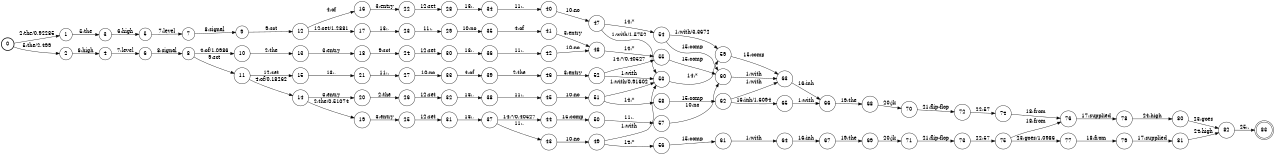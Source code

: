 digraph FST {
rankdir = LR;
size = "8.5,11";
label = "";
center = 1;
orientation = Portrait;
ranksep = "0.4";
nodesep = "0.25";
0 [label = "0", shape = circle, style = bold, fontsize = 14]
	0 -> 1 [label = "2:the/0.92285", fontsize = 14];
	0 -> 2 [label = "5:the/2.499", fontsize = 14];
1 [label = "1", shape = circle, style = solid, fontsize = 14]
	1 -> 3 [label = "5:the", fontsize = 14];
2 [label = "2", shape = circle, style = solid, fontsize = 14]
	2 -> 4 [label = "6:high", fontsize = 14];
3 [label = "3", shape = circle, style = solid, fontsize = 14]
	3 -> 5 [label = "6:high", fontsize = 14];
4 [label = "4", shape = circle, style = solid, fontsize = 14]
	4 -> 6 [label = "7:level", fontsize = 14];
5 [label = "5", shape = circle, style = solid, fontsize = 14]
	5 -> 7 [label = "7:level", fontsize = 14];
6 [label = "6", shape = circle, style = solid, fontsize = 14]
	6 -> 8 [label = "8:signal", fontsize = 14];
7 [label = "7", shape = circle, style = solid, fontsize = 14]
	7 -> 9 [label = "8:signal", fontsize = 14];
8 [label = "8", shape = circle, style = solid, fontsize = 14]
	8 -> 10 [label = "4:of/1.0986", fontsize = 14];
	8 -> 11 [label = "9:sct", fontsize = 14];
9 [label = "9", shape = circle, style = solid, fontsize = 14]
	9 -> 12 [label = "9:sct", fontsize = 14];
10 [label = "10", shape = circle, style = solid, fontsize = 14]
	10 -> 13 [label = "2:the", fontsize = 14];
11 [label = "11", shape = circle, style = solid, fontsize = 14]
	11 -> 14 [label = "4:of/0.18262", fontsize = 14];
	11 -> 15 [label = "12:set", fontsize = 14];
12 [label = "12", shape = circle, style = solid, fontsize = 14]
	12 -> 16 [label = "4:of", fontsize = 14];
	12 -> 17 [label = "12:set/1.2881", fontsize = 14];
13 [label = "13", shape = circle, style = solid, fontsize = 14]
	13 -> 18 [label = "3:entry", fontsize = 14];
14 [label = "14", shape = circle, style = solid, fontsize = 14]
	14 -> 20 [label = "3:entry", fontsize = 14];
	14 -> 19 [label = "2:the/0.51074", fontsize = 14];
15 [label = "15", shape = circle, style = solid, fontsize = 14]
	15 -> 21 [label = "13:,", fontsize = 14];
16 [label = "16", shape = circle, style = solid, fontsize = 14]
	16 -> 22 [label = "3:entry", fontsize = 14];
17 [label = "17", shape = circle, style = solid, fontsize = 14]
	17 -> 23 [label = "13:,", fontsize = 14];
18 [label = "18", shape = circle, style = solid, fontsize = 14]
	18 -> 24 [label = "9:sct", fontsize = 14];
19 [label = "19", shape = circle, style = solid, fontsize = 14]
	19 -> 25 [label = "3:entry", fontsize = 14];
20 [label = "20", shape = circle, style = solid, fontsize = 14]
	20 -> 26 [label = "2:the", fontsize = 14];
21 [label = "21", shape = circle, style = solid, fontsize = 14]
	21 -> 27 [label = "11:.", fontsize = 14];
22 [label = "22", shape = circle, style = solid, fontsize = 14]
	22 -> 28 [label = "12:set", fontsize = 14];
23 [label = "23", shape = circle, style = solid, fontsize = 14]
	23 -> 29 [label = "11:.", fontsize = 14];
24 [label = "24", shape = circle, style = solid, fontsize = 14]
	24 -> 30 [label = "12:set", fontsize = 14];
25 [label = "25", shape = circle, style = solid, fontsize = 14]
	25 -> 31 [label = "12:set", fontsize = 14];
26 [label = "26", shape = circle, style = solid, fontsize = 14]
	26 -> 32 [label = "12:set", fontsize = 14];
27 [label = "27", shape = circle, style = solid, fontsize = 14]
	27 -> 33 [label = "10:no", fontsize = 14];
28 [label = "28", shape = circle, style = solid, fontsize = 14]
	28 -> 34 [label = "13:,", fontsize = 14];
29 [label = "29", shape = circle, style = solid, fontsize = 14]
	29 -> 35 [label = "10:no", fontsize = 14];
30 [label = "30", shape = circle, style = solid, fontsize = 14]
	30 -> 36 [label = "13:,", fontsize = 14];
31 [label = "31", shape = circle, style = solid, fontsize = 14]
	31 -> 37 [label = "13:,", fontsize = 14];
32 [label = "32", shape = circle, style = solid, fontsize = 14]
	32 -> 38 [label = "13:,", fontsize = 14];
33 [label = "33", shape = circle, style = solid, fontsize = 14]
	33 -> 39 [label = "4:of", fontsize = 14];
34 [label = "34", shape = circle, style = solid, fontsize = 14]
	34 -> 40 [label = "11:.", fontsize = 14];
35 [label = "35", shape = circle, style = solid, fontsize = 14]
	35 -> 41 [label = "4:of", fontsize = 14];
36 [label = "36", shape = circle, style = solid, fontsize = 14]
	36 -> 42 [label = "11:.", fontsize = 14];
37 [label = "37", shape = circle, style = solid, fontsize = 14]
	37 -> 43 [label = "11:.", fontsize = 14];
	37 -> 44 [label = "14:*/0.40527", fontsize = 14];
38 [label = "38", shape = circle, style = solid, fontsize = 14]
	38 -> 45 [label = "11:.", fontsize = 14];
39 [label = "39", shape = circle, style = solid, fontsize = 14]
	39 -> 46 [label = "2:the", fontsize = 14];
40 [label = "40", shape = circle, style = solid, fontsize = 14]
	40 -> 47 [label = "10:no", fontsize = 14];
41 [label = "41", shape = circle, style = solid, fontsize = 14]
	41 -> 48 [label = "3:entry", fontsize = 14];
42 [label = "42", shape = circle, style = solid, fontsize = 14]
	42 -> 48 [label = "10:no", fontsize = 14];
43 [label = "43", shape = circle, style = solid, fontsize = 14]
	43 -> 49 [label = "10:no", fontsize = 14];
44 [label = "44", shape = circle, style = solid, fontsize = 14]
	44 -> 50 [label = "15:comp", fontsize = 14];
45 [label = "45", shape = circle, style = solid, fontsize = 14]
	45 -> 51 [label = "10:no", fontsize = 14];
46 [label = "46", shape = circle, style = solid, fontsize = 14]
	46 -> 52 [label = "3:entry", fontsize = 14];
47 [label = "47", shape = circle, style = solid, fontsize = 14]
	47 -> 53 [label = "1:with/1.5752", fontsize = 14];
	47 -> 54 [label = "14:*", fontsize = 14];
48 [label = "48", shape = circle, style = solid, fontsize = 14]
	48 -> 55 [label = "14:*", fontsize = 14];
49 [label = "49", shape = circle, style = solid, fontsize = 14]
	49 -> 53 [label = "1:with", fontsize = 14];
	49 -> 56 [label = "14:*", fontsize = 14];
50 [label = "50", shape = circle, style = solid, fontsize = 14]
	50 -> 57 [label = "11:.", fontsize = 14];
51 [label = "51", shape = circle, style = solid, fontsize = 14]
	51 -> 53 [label = "1:with/0.91602", fontsize = 14];
	51 -> 58 [label = "14:*", fontsize = 14];
52 [label = "52", shape = circle, style = solid, fontsize = 14]
	52 -> 53 [label = "1:with", fontsize = 14];
	52 -> 55 [label = "14:*/0.40527", fontsize = 14];
53 [label = "53", shape = circle, style = solid, fontsize = 14]
	53 -> 59 [label = "14:*", fontsize = 14];
54 [label = "54", shape = circle, style = solid, fontsize = 14]
	54 -> 59 [label = "1:with/3.3672", fontsize = 14];
	54 -> 60 [label = "15:comp", fontsize = 14];
55 [label = "55", shape = circle, style = solid, fontsize = 14]
	55 -> 60 [label = "15:comp", fontsize = 14];
56 [label = "56", shape = circle, style = solid, fontsize = 14]
	56 -> 61 [label = "15:comp", fontsize = 14];
57 [label = "57", shape = circle, style = solid, fontsize = 14]
	57 -> 60 [label = "10:no", fontsize = 14];
58 [label = "58", shape = circle, style = solid, fontsize = 14]
	58 -> 62 [label = "15:comp", fontsize = 14];
59 [label = "59", shape = circle, style = solid, fontsize = 14]
	59 -> 63 [label = "15:comp", fontsize = 14];
60 [label = "60", shape = circle, style = solid, fontsize = 14]
	60 -> 63 [label = "1:with", fontsize = 14];
61 [label = "61", shape = circle, style = solid, fontsize = 14]
	61 -> 64 [label = "1:with", fontsize = 14];
62 [label = "62", shape = circle, style = solid, fontsize = 14]
	62 -> 63 [label = "1:with", fontsize = 14];
	62 -> 65 [label = "16:inh/1.6094", fontsize = 14];
63 [label = "63", shape = circle, style = solid, fontsize = 14]
	63 -> 66 [label = "16:inh", fontsize = 14];
64 [label = "64", shape = circle, style = solid, fontsize = 14]
	64 -> 67 [label = "16:inh", fontsize = 14];
65 [label = "65", shape = circle, style = solid, fontsize = 14]
	65 -> 66 [label = "1:with", fontsize = 14];
66 [label = "66", shape = circle, style = solid, fontsize = 14]
	66 -> 68 [label = "19:the", fontsize = 14];
67 [label = "67", shape = circle, style = solid, fontsize = 14]
	67 -> 69 [label = "19:the", fontsize = 14];
68 [label = "68", shape = circle, style = solid, fontsize = 14]
	68 -> 70 [label = "20:jk", fontsize = 14];
69 [label = "69", shape = circle, style = solid, fontsize = 14]
	69 -> 71 [label = "20:jk", fontsize = 14];
70 [label = "70", shape = circle, style = solid, fontsize = 14]
	70 -> 72 [label = "21:flip-flop", fontsize = 14];
71 [label = "71", shape = circle, style = solid, fontsize = 14]
	71 -> 73 [label = "21:flip-flop", fontsize = 14];
72 [label = "72", shape = circle, style = solid, fontsize = 14]
	72 -> 74 [label = "22:57", fontsize = 14];
73 [label = "73", shape = circle, style = solid, fontsize = 14]
	73 -> 75 [label = "22:57", fontsize = 14];
74 [label = "74", shape = circle, style = solid, fontsize = 14]
	74 -> 76 [label = "18:from", fontsize = 14];
75 [label = "75", shape = circle, style = solid, fontsize = 14]
	75 -> 76 [label = "18:from", fontsize = 14];
	75 -> 77 [label = "23:goes/1.0986", fontsize = 14];
76 [label = "76", shape = circle, style = solid, fontsize = 14]
	76 -> 78 [label = "17:supplied", fontsize = 14];
77 [label = "77", shape = circle, style = solid, fontsize = 14]
	77 -> 79 [label = "18:from", fontsize = 14];
78 [label = "78", shape = circle, style = solid, fontsize = 14]
	78 -> 80 [label = "24:high", fontsize = 14];
79 [label = "79", shape = circle, style = solid, fontsize = 14]
	79 -> 81 [label = "17:supplied", fontsize = 14];
80 [label = "80", shape = circle, style = solid, fontsize = 14]
	80 -> 82 [label = "23:goes", fontsize = 14];
81 [label = "81", shape = circle, style = solid, fontsize = 14]
	81 -> 82 [label = "24:high", fontsize = 14];
82 [label = "82", shape = circle, style = solid, fontsize = 14]
	82 -> 83 [label = "25:.", fontsize = 14];
83 [label = "83", shape = doublecircle, style = solid, fontsize = 14]
}
